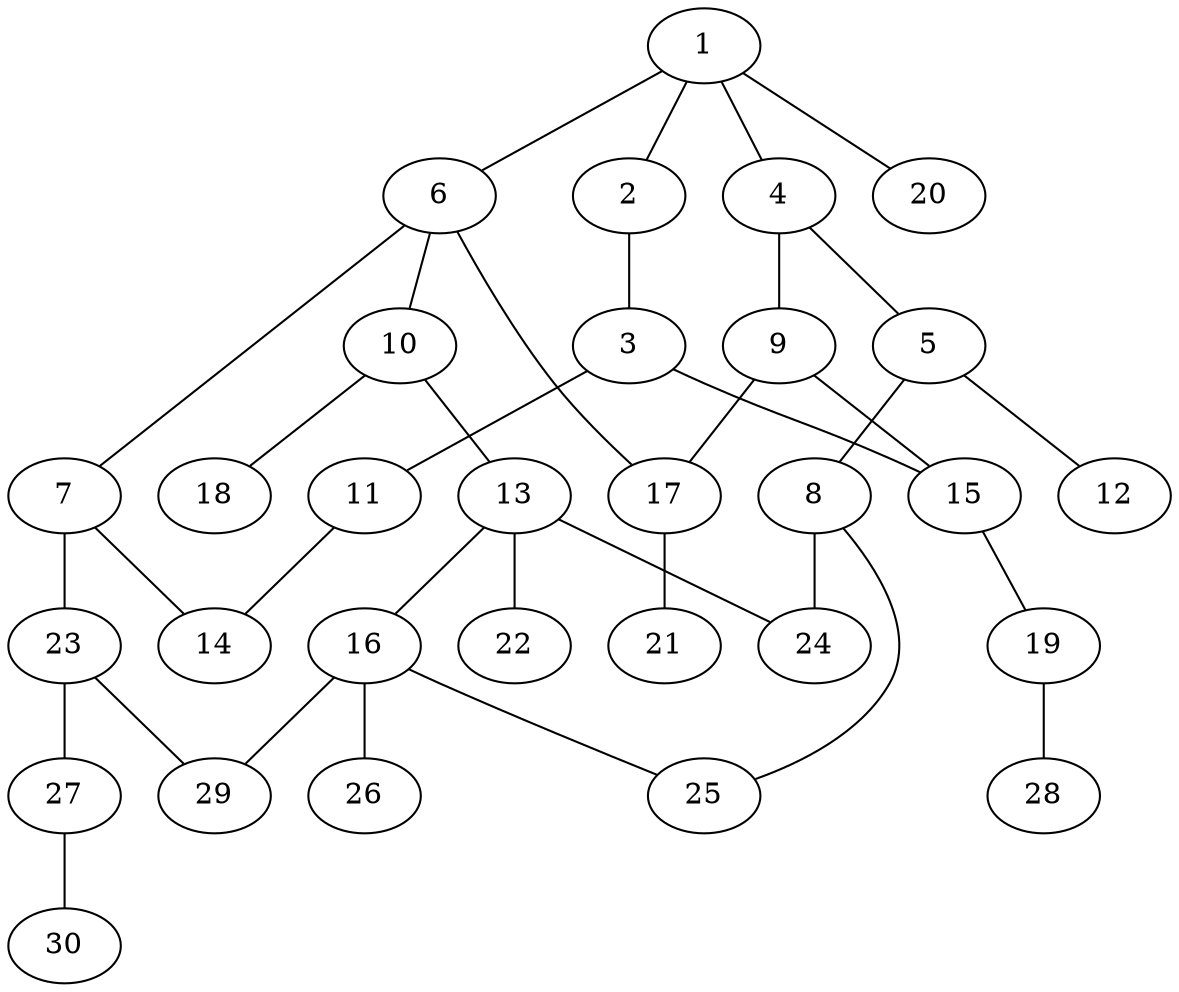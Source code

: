 graph graphname {1--2
1--4
1--6
1--20
2--3
3--11
3--15
4--5
4--9
5--8
5--12
6--7
6--10
6--17
7--14
7--23
8--24
8--25
9--15
9--17
10--13
10--18
11--14
13--16
13--22
13--24
15--19
16--25
16--26
16--29
17--21
19--28
23--27
23--29
27--30
}